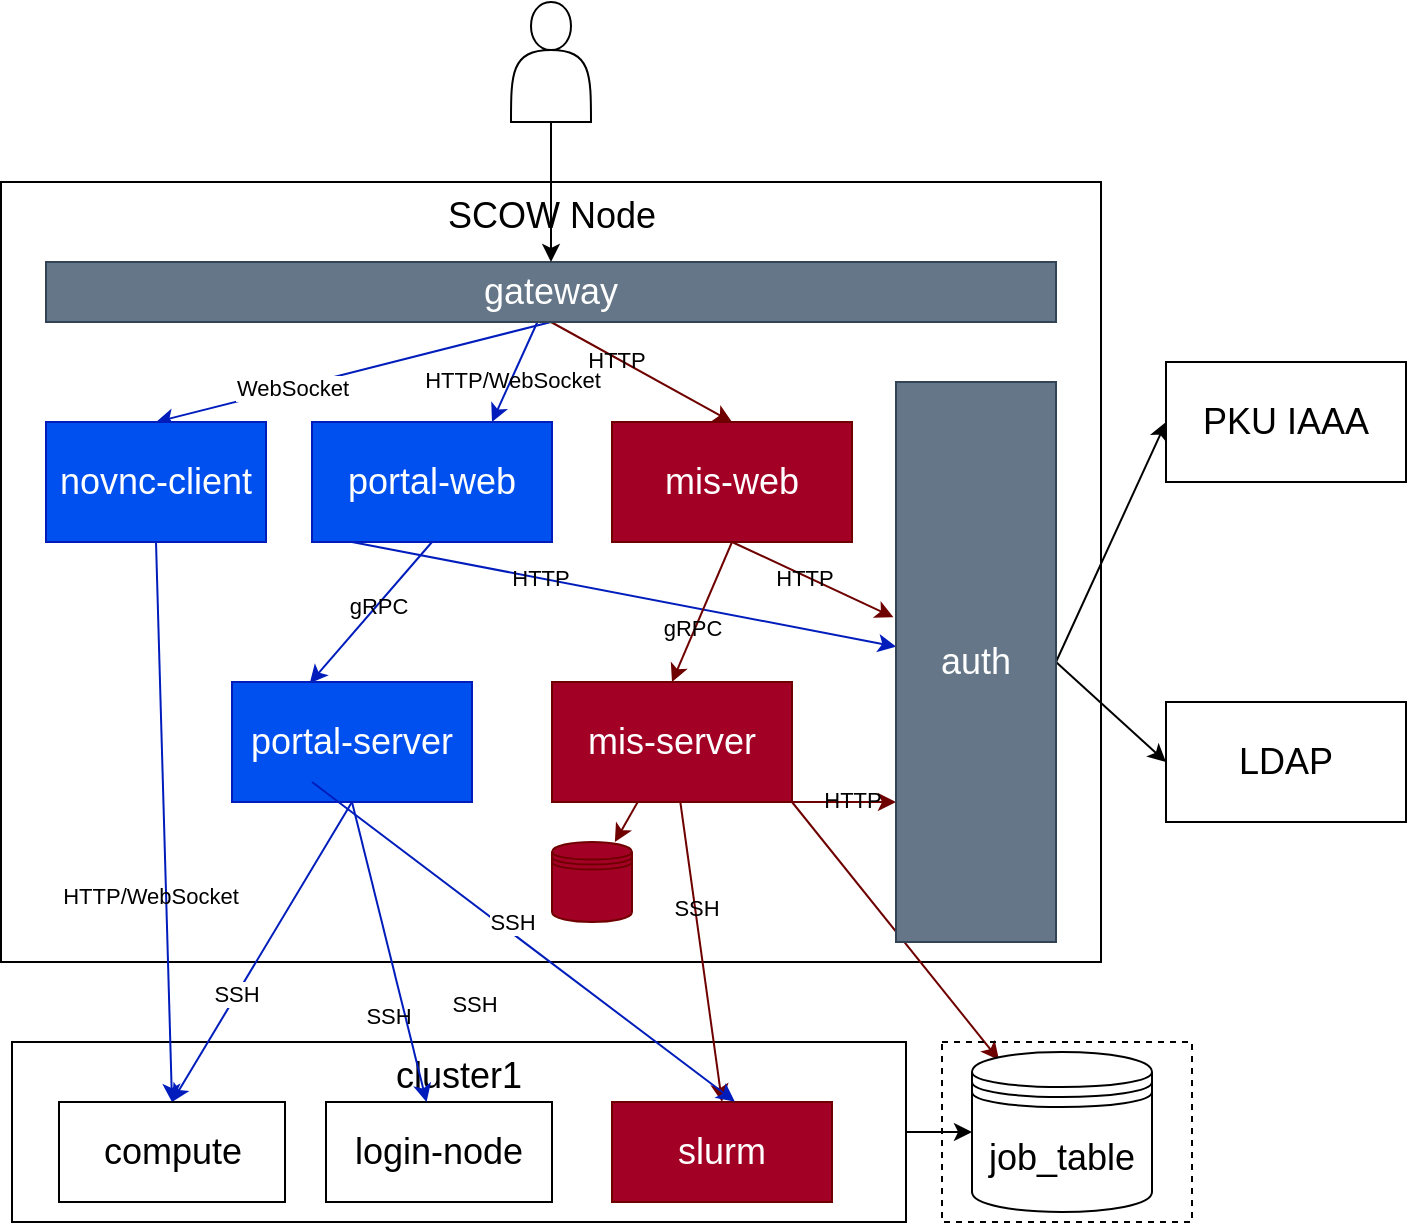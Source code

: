 <mxfile scale="2" border="0">
    <diagram id="aekzRgjksSTJDkMgN9YQ" name="Page-1">
        <mxGraphModel dx="1077" dy="760" grid="1" gridSize="10" guides="1" tooltips="1" connect="1" arrows="1" fold="1" page="1" pageScale="1" pageWidth="827" pageHeight="1169" math="0" shadow="0">
            <root>
                <mxCell id="0"/>
                <mxCell id="1" parent="0"/>
                <mxCell id="83" style="edgeStyle=none;html=1;exitX=1;exitY=0.5;exitDx=0;exitDy=0;entryX=0;entryY=0.5;entryDx=0;entryDy=0;fontSize=18;labelBackgroundColor=none;" parent="1" source="78" target="14" edge="1">
                    <mxGeometry relative="1" as="geometry"/>
                </mxCell>
                <mxCell id="78" value="cluster1" style="rounded=0;whiteSpace=wrap;html=1;verticalAlign=top;fontSize=18;fillColor=none;labelBackgroundColor=none;" parent="1" vertex="1">
                    <mxGeometry x="130" y="540" width="447" height="90" as="geometry"/>
                </mxCell>
                <mxCell id="47" value="SCOW Node" style="rounded=0;whiteSpace=wrap;html=1;fillColor=none;verticalAlign=top;fontSize=18;labelBackgroundColor=none;" parent="1" vertex="1">
                    <mxGeometry x="124.5" y="110" width="550" height="390" as="geometry"/>
                </mxCell>
                <mxCell id="51" style="edgeStyle=none;html=1;exitX=0.5;exitY=1;exitDx=0;exitDy=0;entryX=0.5;entryY=0;entryDx=0;entryDy=0;fillColor=#a20025;strokeColor=#6F0000;labelBackgroundColor=none;" parent="1" source="48" target="49" edge="1">
                    <mxGeometry relative="1" as="geometry"/>
                </mxCell>
                <mxCell id="86" value="HTTP" style="edgeLabel;html=1;align=center;verticalAlign=middle;resizable=0;points=[];labelBackgroundColor=none;" parent="51" vertex="1" connectable="0">
                    <mxGeometry x="-0.271" y="-1" relative="1" as="geometry">
                        <mxPoint as="offset"/>
                    </mxGeometry>
                </mxCell>
                <mxCell id="52" style="edgeStyle=none;html=1;entryX=0.75;entryY=0;entryDx=0;entryDy=0;fillColor=#0050ef;strokeColor=#001DBC;labelBackgroundColor=none;" parent="1" source="48" target="5" edge="1">
                    <mxGeometry relative="1" as="geometry"/>
                </mxCell>
                <mxCell id="84" value="HTTP/WebSocket" style="edgeLabel;html=1;align=center;verticalAlign=middle;resizable=0;points=[];labelBackgroundColor=none;" parent="52" vertex="1" connectable="0">
                    <mxGeometry x="0.164" relative="1" as="geometry">
                        <mxPoint as="offset"/>
                    </mxGeometry>
                </mxCell>
                <mxCell id="105" style="edgeStyle=none;html=1;exitX=0.5;exitY=1;exitDx=0;exitDy=0;entryX=0.5;entryY=0;entryDx=0;entryDy=0;fillColor=#0050ef;strokeColor=#001DBC;" edge="1" parent="1" source="48" target="100">
                    <mxGeometry relative="1" as="geometry"/>
                </mxCell>
                <mxCell id="107" value="WebSocket" style="edgeLabel;html=1;align=center;verticalAlign=middle;resizable=0;points=[];" vertex="1" connectable="0" parent="105">
                    <mxGeometry x="0.31" relative="1" as="geometry">
                        <mxPoint as="offset"/>
                    </mxGeometry>
                </mxCell>
                <mxCell id="48" value="gateway" style="rounded=0;whiteSpace=wrap;html=1;fontSize=18;fillColor=#647687;fontColor=#ffffff;strokeColor=#314354;labelBackgroundColor=none;" parent="1" vertex="1">
                    <mxGeometry x="147" y="150" width="505" height="30" as="geometry"/>
                </mxCell>
                <mxCell id="6" value="" style="edgeStyle=none;html=1;entryX=0.5;entryY=0;entryDx=0;entryDy=0;labelBackgroundColor=none;" parent="1" source="2" target="48" edge="1">
                    <mxGeometry relative="1" as="geometry"/>
                </mxCell>
                <mxCell id="2" value="" style="shape=actor;whiteSpace=wrap;html=1;labelBackgroundColor=none;" parent="1" vertex="1">
                    <mxGeometry x="379.5" y="20" width="40" height="60" as="geometry"/>
                </mxCell>
                <mxCell id="16" style="edgeStyle=none;html=1;entryX=0.15;entryY=0.05;entryDx=0;entryDy=0;fontSize=18;exitX=1;exitY=1;exitDx=0;exitDy=0;fillColor=#a20025;strokeColor=#6F0000;entryPerimeter=0;labelBackgroundColor=none;" parent="1" source="8" target="14" edge="1">
                    <mxGeometry relative="1" as="geometry">
                        <mxPoint x="127" y="320" as="targetPoint"/>
                    </mxGeometry>
                </mxCell>
                <mxCell id="56" style="edgeStyle=none;html=1;fillColor=#0050ef;strokeColor=#001DBC;labelBackgroundColor=none;" parent="1" target="9" edge="1">
                    <mxGeometry relative="1" as="geometry">
                        <mxPoint x="300" y="290" as="sourcePoint"/>
                    </mxGeometry>
                </mxCell>
                <mxCell id="87" value="HTTP" style="edgeLabel;html=1;align=center;verticalAlign=middle;resizable=0;points=[];labelBackgroundColor=none;" parent="56" vertex="1" connectable="0">
                    <mxGeometry x="-0.314" relative="1" as="geometry">
                        <mxPoint as="offset"/>
                    </mxGeometry>
                </mxCell>
                <mxCell id="81" style="edgeStyle=none;html=1;exitX=0.5;exitY=1;exitDx=0;exitDy=0;entryX=0.324;entryY=0.01;entryDx=0;entryDy=0;fontSize=18;fillColor=#0050ef;strokeColor=#001DBC;labelBackgroundColor=none;entryPerimeter=0;" parent="1" source="5" target="92" edge="1">
                    <mxGeometry relative="1" as="geometry"/>
                </mxCell>
                <mxCell id="85" value="gRPC" style="edgeLabel;html=1;align=center;verticalAlign=middle;resizable=0;points=[];labelBackgroundColor=none;" parent="81" vertex="1" connectable="0">
                    <mxGeometry x="-0.108" relative="1" as="geometry">
                        <mxPoint as="offset"/>
                    </mxGeometry>
                </mxCell>
                <mxCell id="96" style="edgeStyle=none;html=1;exitX=0.5;exitY=1;exitDx=0;exitDy=0;entryX=0.5;entryY=0;entryDx=0;entryDy=0;fillColor=#0050ef;strokeColor=#001DBC;" parent="1" target="95" edge="1" source="92">
                    <mxGeometry relative="1" as="geometry">
                        <mxPoint x="270" y="290" as="sourcePoint"/>
                        <mxPoint x="325.25" y="570" as="targetPoint"/>
                    </mxGeometry>
                </mxCell>
                <mxCell id="99" value="SSH" style="edgeLabel;html=1;align=center;verticalAlign=middle;resizable=0;points=[];" vertex="1" connectable="0" parent="96">
                    <mxGeometry x="0.288" y="-1" relative="1" as="geometry">
                        <mxPoint as="offset"/>
                    </mxGeometry>
                </mxCell>
                <mxCell id="5" value="portal-web" style="whiteSpace=wrap;html=1;fontSize=18;fillColor=#0050ef;fontColor=#ffffff;strokeColor=#001DBC;labelBackgroundColor=none;" parent="1" vertex="1">
                    <mxGeometry x="280" y="230" width="120" height="60" as="geometry"/>
                </mxCell>
                <mxCell id="28" style="edgeStyle=none;html=1;fontSize=18;fillColor=#a20025;strokeColor=#6F0000;labelBackgroundColor=none;" parent="1" source="8" target="27" edge="1">
                    <mxGeometry relative="1" as="geometry"/>
                </mxCell>
                <mxCell id="54" style="edgeStyle=none;html=1;exitX=1;exitY=1;exitDx=0;exitDy=0;entryX=0;entryY=0.75;entryDx=0;entryDy=0;fillColor=#a20025;strokeColor=#6F0000;labelBackgroundColor=none;" parent="1" source="8" target="9" edge="1">
                    <mxGeometry relative="1" as="geometry"/>
                </mxCell>
                <mxCell id="90" value="HTTP" style="edgeLabel;html=1;align=center;verticalAlign=middle;resizable=0;points=[];labelBackgroundColor=none;" parent="54" vertex="1" connectable="0">
                    <mxGeometry x="0.151" y="1" relative="1" as="geometry">
                        <mxPoint as="offset"/>
                    </mxGeometry>
                </mxCell>
                <mxCell id="8" value="&lt;span style=&quot;font-size: 18px&quot;&gt;mis-server&lt;br&gt;&lt;/span&gt;" style="whiteSpace=wrap;html=1;fillColor=#a20025;fontColor=#ffffff;strokeColor=#6F0000;labelBackgroundColor=none;" parent="1" vertex="1">
                    <mxGeometry x="400" y="360" width="120" height="60" as="geometry"/>
                </mxCell>
                <mxCell id="45" style="edgeStyle=none;html=1;entryX=0;entryY=0.5;entryDx=0;entryDy=0;fontSize=18;exitX=1;exitY=0.5;exitDx=0;exitDy=0;labelBackgroundColor=none;" parent="1" source="9" target="44" edge="1">
                    <mxGeometry relative="1" as="geometry"/>
                </mxCell>
                <mxCell id="46" style="edgeStyle=none;html=1;exitX=1;exitY=0.5;exitDx=0;exitDy=0;entryX=0;entryY=0.5;entryDx=0;entryDy=0;fontSize=18;labelBackgroundColor=none;" parent="1" source="9" target="43" edge="1">
                    <mxGeometry relative="1" as="geometry"/>
                </mxCell>
                <mxCell id="9" value="auth" style="whiteSpace=wrap;html=1;fontSize=18;fillColor=#647687;fontColor=#ffffff;strokeColor=#314354;labelBackgroundColor=none;" parent="1" vertex="1">
                    <mxGeometry x="572" y="210" width="80" height="280" as="geometry"/>
                </mxCell>
                <mxCell id="14" value="job_table" style="shape=datastore;whiteSpace=wrap;html=1;fontSize=18;labelBackgroundColor=none;" parent="1" vertex="1">
                    <mxGeometry x="610" y="545" width="90" height="80" as="geometry"/>
                </mxCell>
                <mxCell id="43" value="LDAP" style="whiteSpace=wrap;html=1;fontSize=18;labelBackgroundColor=none;" parent="1" vertex="1">
                    <mxGeometry x="707" y="370" width="120" height="60" as="geometry"/>
                </mxCell>
                <mxCell id="44" value="&lt;span style=&quot;font-size: 18px&quot;&gt;PKU IAAA&lt;/span&gt;" style="whiteSpace=wrap;html=1;labelBackgroundColor=none;" parent="1" vertex="1">
                    <mxGeometry x="707" y="200" width="120" height="60" as="geometry"/>
                </mxCell>
                <mxCell id="55" style="edgeStyle=none;html=1;exitX=0.5;exitY=1;exitDx=0;exitDy=0;entryX=-0.016;entryY=0.42;entryDx=0;entryDy=0;entryPerimeter=0;fillColor=#a20025;strokeColor=#6F0000;labelBackgroundColor=none;" parent="1" source="49" target="9" edge="1">
                    <mxGeometry relative="1" as="geometry"/>
                </mxCell>
                <mxCell id="88" value="HTTP" style="edgeLabel;html=1;align=center;verticalAlign=middle;resizable=0;points=[];labelBackgroundColor=none;" parent="55" vertex="1" connectable="0">
                    <mxGeometry x="-0.11" y="-1" relative="1" as="geometry">
                        <mxPoint as="offset"/>
                    </mxGeometry>
                </mxCell>
                <mxCell id="70" style="edgeStyle=none;html=1;exitX=0.5;exitY=1;exitDx=0;exitDy=0;entryX=0.5;entryY=0;entryDx=0;entryDy=0;fontSize=18;fillColor=#a20025;strokeColor=#6F0000;labelBackgroundColor=none;" parent="1" source="49" target="8" edge="1">
                    <mxGeometry relative="1" as="geometry"/>
                </mxCell>
                <mxCell id="89" value="gRPC" style="edgeLabel;html=1;align=center;verticalAlign=middle;resizable=0;points=[];labelBackgroundColor=none;" parent="70" vertex="1" connectable="0">
                    <mxGeometry x="0.242" y="-2" relative="1" as="geometry">
                        <mxPoint as="offset"/>
                    </mxGeometry>
                </mxCell>
                <mxCell id="49" value="mis-web" style="whiteSpace=wrap;html=1;fontSize=18;fillColor=#a20025;fontColor=#ffffff;strokeColor=#6F0000;labelBackgroundColor=none;" parent="1" vertex="1">
                    <mxGeometry x="430" y="230" width="120" height="60" as="geometry"/>
                </mxCell>
                <mxCell id="27" value="" style="shape=datastore;whiteSpace=wrap;html=1;fontSize=18;fillColor=#a20025;fontColor=#ffffff;strokeColor=#6F0000;labelBackgroundColor=none;" parent="1" vertex="1">
                    <mxGeometry x="400" y="440" width="40" height="40" as="geometry"/>
                </mxCell>
                <mxCell id="60" value="slurm" style="rounded=0;whiteSpace=wrap;html=1;fontSize=18;fillColor=#a20025;fontColor=#ffffff;strokeColor=#6F0000;labelBackgroundColor=none;" parent="1" vertex="1">
                    <mxGeometry x="430" y="570" width="110" height="50" as="geometry"/>
                </mxCell>
                <mxCell id="40" style="edgeStyle=none;html=1;fontSize=18;entryX=0.5;entryY=0;entryDx=0;entryDy=0;fillColor=#a20025;strokeColor=#6F0000;labelBackgroundColor=none;" parent="1" source="8" target="60" edge="1">
                    <mxGeometry relative="1" as="geometry">
                        <mxPoint x="309.282" y="531.784" as="targetPoint"/>
                        <mxPoint x="451.25" y="480" as="sourcePoint"/>
                    </mxGeometry>
                </mxCell>
                <mxCell id="91" value="SSH" style="edgeLabel;html=1;align=center;verticalAlign=middle;resizable=0;points=[];labelBackgroundColor=none;" parent="40" vertex="1" connectable="0">
                    <mxGeometry x="-0.291" relative="1" as="geometry">
                        <mxPoint as="offset"/>
                    </mxGeometry>
                </mxCell>
                <mxCell id="80" value="login-node" style="rounded=0;whiteSpace=wrap;html=1;fontSize=18;labelBackgroundColor=none;" parent="1" vertex="1">
                    <mxGeometry x="287" y="570" width="113" height="50" as="geometry"/>
                </mxCell>
                <mxCell id="93" style="edgeStyle=none;html=1;exitX=0.5;exitY=1;exitDx=0;exitDy=0;fillColor=#0050ef;strokeColor=#001DBC;" parent="1" source="92" target="80" edge="1">
                    <mxGeometry relative="1" as="geometry"/>
                </mxCell>
                <mxCell id="94" value="SSH" style="edgeLabel;html=1;align=center;verticalAlign=middle;resizable=0;points=[];labelBackgroundColor=none;" parent="93" vertex="1" connectable="0">
                    <mxGeometry x="-0.274" y="-1" relative="1" as="geometry">
                        <mxPoint x="5" y="52" as="offset"/>
                    </mxGeometry>
                </mxCell>
                <mxCell id="92" value="portal-server" style="whiteSpace=wrap;html=1;fontSize=18;fillColor=#0050ef;fontColor=#ffffff;strokeColor=#001DBC;labelBackgroundColor=none;" parent="1" vertex="1">
                    <mxGeometry x="240" y="360" width="120" height="60" as="geometry"/>
                </mxCell>
                <mxCell id="95" value="compute" style="rounded=0;whiteSpace=wrap;html=1;fontSize=18;labelBackgroundColor=none;" parent="1" vertex="1">
                    <mxGeometry x="153.5" y="570" width="113" height="50" as="geometry"/>
                </mxCell>
                <mxCell id="98" value="" style="rounded=0;whiteSpace=wrap;html=1;fillColor=none;dashed=1;" vertex="1" parent="1">
                    <mxGeometry x="595" y="540" width="125" height="90" as="geometry"/>
                </mxCell>
                <mxCell id="100" value="novnc-client" style="whiteSpace=wrap;html=1;fontSize=18;fillColor=#0050ef;fontColor=#ffffff;strokeColor=#001DBC;labelBackgroundColor=none;" vertex="1" parent="1">
                    <mxGeometry x="147" y="230" width="110" height="60" as="geometry"/>
                </mxCell>
                <mxCell id="102" style="edgeStyle=none;html=1;exitX=0.5;exitY=1;exitDx=0;exitDy=0;entryX=0.5;entryY=0;entryDx=0;entryDy=0;fillColor=#0050ef;strokeColor=#001DBC;" edge="1" parent="1" source="100" target="95">
                    <mxGeometry relative="1" as="geometry">
                        <mxPoint x="220" y="420" as="sourcePoint"/>
                        <mxPoint x="312.594" y="580.55" as="targetPoint"/>
                    </mxGeometry>
                </mxCell>
                <mxCell id="103" value="HTTP/WebSocket" style="edgeLabel;html=1;align=center;verticalAlign=middle;resizable=0;points=[];fontColor=default;labelBackgroundColor=none;" vertex="1" connectable="0" parent="102">
                    <mxGeometry x="-0.7" y="1" relative="1" as="geometry">
                        <mxPoint x="-5" y="135" as="offset"/>
                    </mxGeometry>
                </mxCell>
                <mxCell id="108" style="edgeStyle=none;html=1;fillColor=#0050ef;strokeColor=#001DBC;entryX=0.558;entryY=-0.005;entryDx=0;entryDy=0;entryPerimeter=0;" edge="1" parent="1" target="60">
                    <mxGeometry relative="1" as="geometry">
                        <mxPoint x="280" y="410" as="sourcePoint"/>
                        <mxPoint x="345.324" y="580" as="targetPoint"/>
                    </mxGeometry>
                </mxCell>
                <mxCell id="109" value="SSH" style="edgeLabel;html=1;align=center;verticalAlign=middle;resizable=0;points=[];labelBackgroundColor=none;" vertex="1" connectable="0" parent="108">
                    <mxGeometry x="-0.274" y="-1" relative="1" as="geometry">
                        <mxPoint x="5" y="52" as="offset"/>
                    </mxGeometry>
                </mxCell>
                <mxCell id="110" value="SSH" style="edgeLabel;html=1;align=center;verticalAlign=middle;resizable=0;points=[];" vertex="1" connectable="0" parent="108">
                    <mxGeometry x="-0.431" y="-2" relative="1" as="geometry">
                        <mxPoint x="41" y="23" as="offset"/>
                    </mxGeometry>
                </mxCell>
            </root>
        </mxGraphModel>
    </diagram>
</mxfile>
